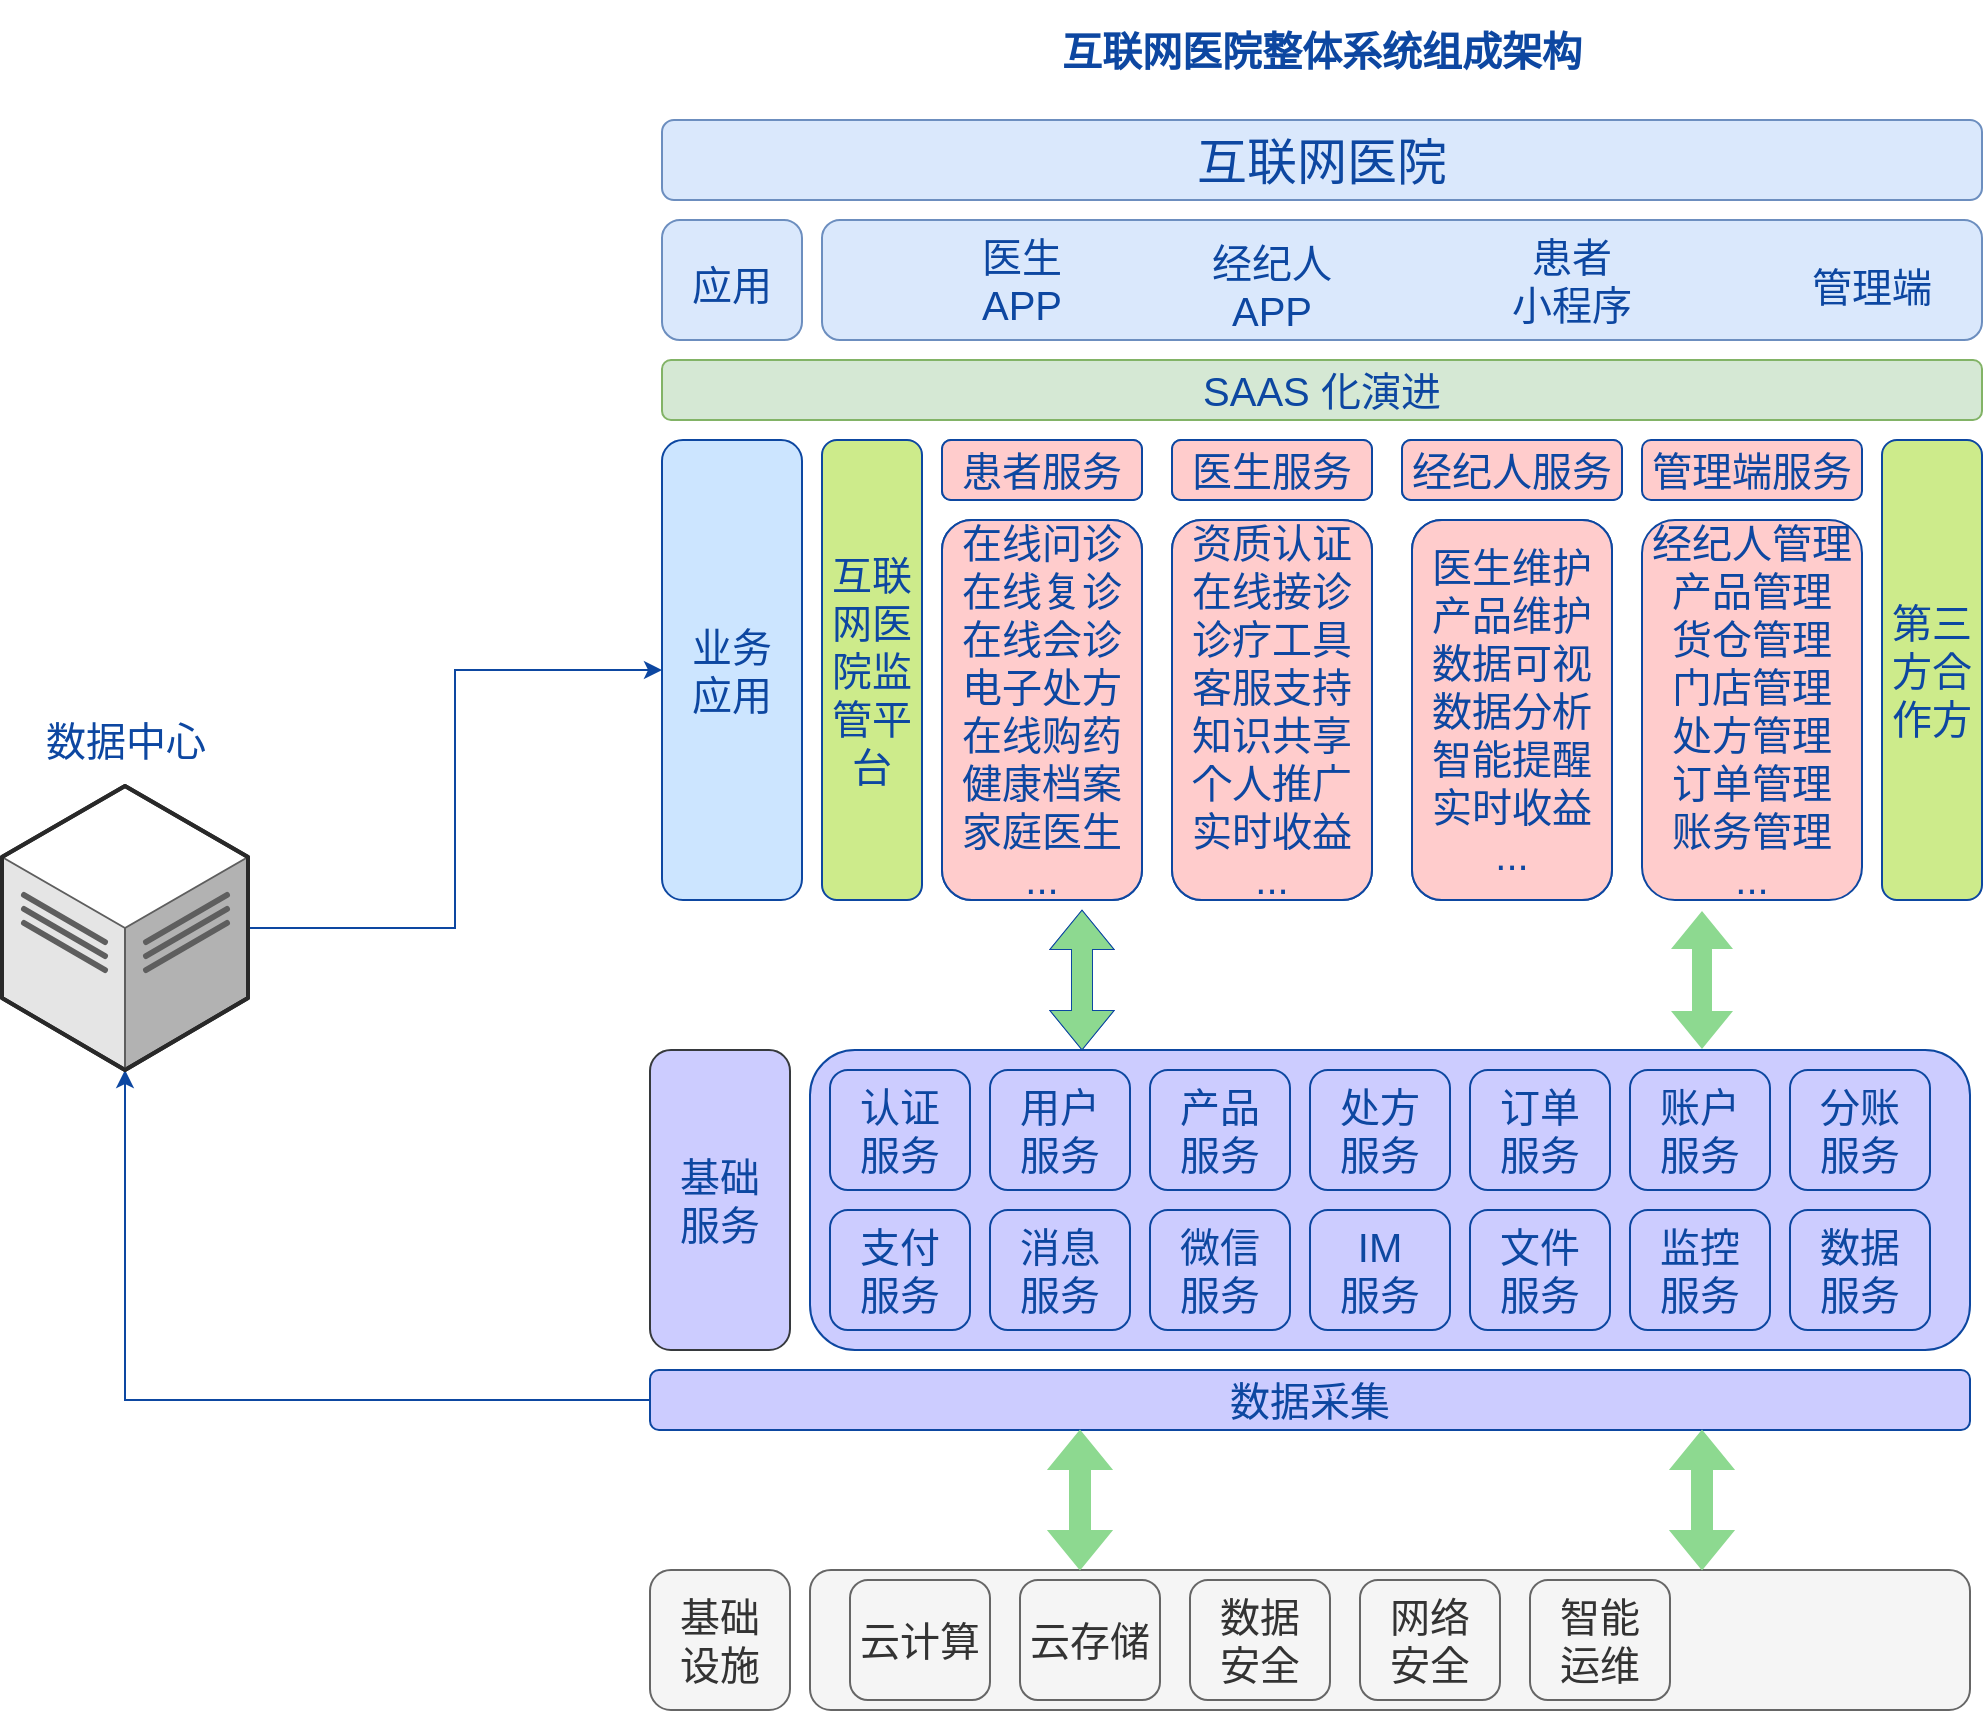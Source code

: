 <mxfile version="20.1.3" type="github">
  <diagram id="KP49BWcJ2xEg14fMhSnt" name="第 1 页">
    <mxGraphModel dx="1835" dy="762" grid="1" gridSize="10" guides="1" tooltips="1" connect="1" arrows="1" fold="1" page="1" pageScale="1" pageWidth="413" pageHeight="291" math="0" shadow="0">
      <root>
        <mxCell id="0" />
        <mxCell id="1" parent="0" />
        <mxCell id="OpCwgLtP3gKo1lzQ5iub-48" value="" style="rounded=1;whiteSpace=wrap;html=1;fontSize=20;fontColor=#333333;strokeColor=#666666;fillColor=#f5f5f5;" vertex="1" parent="1">
          <mxGeometry x="84" y="885" width="580" height="70" as="geometry" />
        </mxCell>
        <mxCell id="OpCwgLtP3gKo1lzQ5iub-1" value="&lt;font color=&quot;#0d47a1&quot; style=&quot;font-size: 25px;&quot;&gt;互联网医院&lt;/font&gt;" style="rounded=1;whiteSpace=wrap;html=1;strokeColor=#6c8ebf;fillColor=#dae8fc;" vertex="1" parent="1">
          <mxGeometry x="10" y="160" width="660" height="40" as="geometry" />
        </mxCell>
        <mxCell id="OpCwgLtP3gKo1lzQ5iub-2" value="&lt;span style=&quot;font-size: 20px;&quot;&gt;应用&lt;/span&gt;" style="rounded=1;whiteSpace=wrap;html=1;fontSize=25;strokeColor=#6c8ebf;fillColor=#dae8fc;fontColor=#0D47A1;" vertex="1" parent="1">
          <mxGeometry x="10" y="210" width="70" height="60" as="geometry" />
        </mxCell>
        <mxCell id="OpCwgLtP3gKo1lzQ5iub-3" value="" style="rounded=1;whiteSpace=wrap;html=1;fontSize=20;strokeColor=#6c8ebf;fillColor=#dae8fc;" vertex="1" parent="1">
          <mxGeometry x="90" y="210" width="580" height="60" as="geometry" />
        </mxCell>
        <mxCell id="OpCwgLtP3gKo1lzQ5iub-10" value="" style="shape=image;html=1;verticalAlign=top;verticalLabelPosition=bottom;labelBackgroundColor=#ffffff;imageAspect=0;aspect=fixed;image=https://cdn2.iconfinder.com/data/icons/mobile-and-internet-business/505/sms-128.png;fontSize=20;fontColor=#0D47A1;strokeColor=#0D47A1;" vertex="1" parent="1">
          <mxGeometry x="120" y="215" width="50" height="50" as="geometry" />
        </mxCell>
        <mxCell id="OpCwgLtP3gKo1lzQ5iub-11" value="医生APP" style="text;html=1;strokeColor=none;fillColor=none;align=center;verticalAlign=middle;whiteSpace=wrap;rounded=0;fontSize=20;fontColor=#0D47A1;" vertex="1" parent="1">
          <mxGeometry x="160" y="225" width="60" height="30" as="geometry" />
        </mxCell>
        <mxCell id="OpCwgLtP3gKo1lzQ5iub-12" value="" style="shape=image;html=1;verticalAlign=top;verticalLabelPosition=bottom;labelBackgroundColor=#ffffff;imageAspect=0;aspect=fixed;image=https://cdn2.iconfinder.com/data/icons/mobile-and-internet-business/505/sms-128.png;fontSize=20;fontColor=#0D47A1;strokeColor=#0D47A1;" vertex="1" parent="1">
          <mxGeometry x="240" y="215" width="50" height="50" as="geometry" />
        </mxCell>
        <mxCell id="OpCwgLtP3gKo1lzQ5iub-13" value="经纪人APP" style="text;html=1;strokeColor=none;fillColor=none;align=center;verticalAlign=middle;whiteSpace=wrap;rounded=0;fontSize=20;fontColor=#0D47A1;" vertex="1" parent="1">
          <mxGeometry x="280" y="225" width="70" height="35" as="geometry" />
        </mxCell>
        <mxCell id="OpCwgLtP3gKo1lzQ5iub-14" value="" style="shape=image;html=1;verticalAlign=top;verticalLabelPosition=bottom;labelBackgroundColor=#ffffff;imageAspect=0;aspect=fixed;image=https://cdn4.iconfinder.com/data/icons/socialcones/508/WeChat-128.png;fontSize=20;fontColor=#0D47A1;strokeColor=#0D47A1;" vertex="1" parent="1">
          <mxGeometry x="380" y="222.5" width="40" height="40" as="geometry" />
        </mxCell>
        <mxCell id="OpCwgLtP3gKo1lzQ5iub-15" value="患者&lt;br&gt;小程序" style="text;html=1;strokeColor=none;fillColor=none;align=center;verticalAlign=middle;whiteSpace=wrap;rounded=0;fontSize=20;fontColor=#0D47A1;" vertex="1" parent="1">
          <mxGeometry x="430" y="222.5" width="70" height="35" as="geometry" />
        </mxCell>
        <mxCell id="OpCwgLtP3gKo1lzQ5iub-16" value="" style="shape=image;html=1;verticalAlign=top;verticalLabelPosition=bottom;labelBackgroundColor=#ffffff;imageAspect=0;aspect=fixed;image=https://cdn3.iconfinder.com/data/icons/colorstroked/FireFox.png;fontSize=20;fontColor=#0D47A1;strokeColor=#0D47A1;" vertex="1" parent="1">
          <mxGeometry x="530" y="217.5" width="50" height="50" as="geometry" />
        </mxCell>
        <mxCell id="OpCwgLtP3gKo1lzQ5iub-17" value="管理端" style="text;html=1;strokeColor=none;fillColor=none;align=center;verticalAlign=middle;whiteSpace=wrap;rounded=0;fontSize=20;fontColor=#0D47A1;" vertex="1" parent="1">
          <mxGeometry x="580" y="225" width="70" height="35" as="geometry" />
        </mxCell>
        <mxCell id="OpCwgLtP3gKo1lzQ5iub-19" value="业务&lt;br&gt;应用" style="rounded=1;whiteSpace=wrap;html=1;fontSize=20;strokeColor=#0D47A1;fillColor=#cce5ff;fontColor=#0D47A1;" vertex="1" parent="1">
          <mxGeometry x="10" y="320" width="70" height="230" as="geometry" />
        </mxCell>
        <mxCell id="OpCwgLtP3gKo1lzQ5iub-20" value="患者服务" style="rounded=1;whiteSpace=wrap;html=1;fontSize=20;fontColor=#0D47A1;strokeColor=#0D47A1;" vertex="1" parent="1">
          <mxGeometry x="150" y="320" width="100" height="30" as="geometry" />
        </mxCell>
        <mxCell id="OpCwgLtP3gKo1lzQ5iub-21" value="在线问诊&lt;br&gt;在线复诊&lt;br&gt;在线会诊&lt;br&gt;电子处方&lt;br&gt;在线购药&lt;br&gt;健康档案家庭医生&lt;br&gt;..." style="rounded=1;whiteSpace=wrap;html=1;fontSize=20;fontColor=#0D47A1;strokeColor=#0D47A1;" vertex="1" parent="1">
          <mxGeometry x="150" y="360" width="100" height="190" as="geometry" />
        </mxCell>
        <mxCell id="OpCwgLtP3gKo1lzQ5iub-22" value="医生服务" style="rounded=1;whiteSpace=wrap;html=1;fontSize=20;fontColor=#0D47A1;strokeColor=#0D47A1;" vertex="1" parent="1">
          <mxGeometry x="265" y="320" width="100" height="30" as="geometry" />
        </mxCell>
        <mxCell id="OpCwgLtP3gKo1lzQ5iub-23" value="资质认证&lt;br&gt;在线接诊&lt;br&gt;诊疗工具&lt;br&gt;客服支持&lt;br&gt;知识共享&lt;br&gt;个人推广&lt;br&gt;实时收益&lt;br&gt;..." style="rounded=1;whiteSpace=wrap;html=1;fontSize=20;fontColor=#0D47A1;strokeColor=#0D47A1;" vertex="1" parent="1">
          <mxGeometry x="265" y="360" width="100" height="190" as="geometry" />
        </mxCell>
        <mxCell id="OpCwgLtP3gKo1lzQ5iub-24" value="经纪人服务" style="rounded=1;whiteSpace=wrap;html=1;fontSize=20;fontColor=#0D47A1;strokeColor=#0D47A1;" vertex="1" parent="1">
          <mxGeometry x="380" y="320" width="110" height="30" as="geometry" />
        </mxCell>
        <mxCell id="OpCwgLtP3gKo1lzQ5iub-25" value="医生维护&lt;br&gt;产品维护&lt;br&gt;数据可视&lt;br&gt;数据分析&lt;br&gt;智能提醒&lt;br&gt;实时收益&lt;br&gt;..." style="rounded=1;whiteSpace=wrap;html=1;fontSize=20;fontColor=#0D47A1;strokeColor=#0D47A1;" vertex="1" parent="1">
          <mxGeometry x="385" y="360" width="100" height="190" as="geometry" />
        </mxCell>
        <mxCell id="OpCwgLtP3gKo1lzQ5iub-26" value="管理端服务" style="rounded=1;whiteSpace=wrap;html=1;fontSize=20;strokeColor=#0D47A1;fillColor=#ffcccc;fontColor=#0D47A1;" vertex="1" parent="1">
          <mxGeometry x="500" y="320" width="110" height="30" as="geometry" />
        </mxCell>
        <mxCell id="OpCwgLtP3gKo1lzQ5iub-27" value="经纪人管理&lt;br&gt;产品管理&lt;br&gt;货仓管理&lt;br&gt;门店管理&lt;br&gt;处方管理&lt;br&gt;订单管理&lt;br&gt;账务管理&lt;br&gt;..." style="rounded=1;whiteSpace=wrap;html=1;fontSize=20;strokeColor=#0D47A1;fillColor=#ffcccc;fontColor=#0D47A1;" vertex="1" parent="1">
          <mxGeometry x="500" y="360" width="110" height="190" as="geometry" />
        </mxCell>
        <mxCell id="OpCwgLtP3gKo1lzQ5iub-28" value="互联网医院监管平台" style="rounded=1;whiteSpace=wrap;html=1;fontSize=20;strokeColor=#0D47A1;fillColor=#cdeb8b;fontColor=#0D47A1;" vertex="1" parent="1">
          <mxGeometry x="90" y="320" width="50" height="230" as="geometry" />
        </mxCell>
        <mxCell id="OpCwgLtP3gKo1lzQ5iub-29" value="第三方合作方" style="rounded=1;whiteSpace=wrap;html=1;fontSize=20;strokeColor=#0D47A1;fillColor=#cdeb8b;fontColor=#0D47A1;" vertex="1" parent="1">
          <mxGeometry x="620" y="320" width="50" height="230" as="geometry" />
        </mxCell>
        <mxCell id="OpCwgLtP3gKo1lzQ5iub-30" value="&lt;font color=&quot;#0d47a1&quot;&gt;基础&lt;br&gt;服务&lt;/font&gt;" style="rounded=1;whiteSpace=wrap;html=1;fontSize=20;strokeColor=#36393d;fillColor=#CCCCFF;" vertex="1" parent="1">
          <mxGeometry x="4" y="625" width="70" height="150" as="geometry" />
        </mxCell>
        <mxCell id="OpCwgLtP3gKo1lzQ5iub-31" value="" style="rounded=1;whiteSpace=wrap;html=1;fontSize=20;fontColor=#0D47A1;strokeColor=#0D47A1;fillColor=#CCCCFF;" vertex="1" parent="1">
          <mxGeometry x="84" y="625" width="580" height="150" as="geometry" />
        </mxCell>
        <mxCell id="OpCwgLtP3gKo1lzQ5iub-32" value="认证&lt;br&gt;服务" style="rounded=1;whiteSpace=wrap;html=1;fontSize=20;fontColor=#0D47A1;strokeColor=#0D47A1;fillColor=#CCCCFF;" vertex="1" parent="1">
          <mxGeometry x="94" y="635" width="70" height="60" as="geometry" />
        </mxCell>
        <mxCell id="OpCwgLtP3gKo1lzQ5iub-33" value="用户&lt;br&gt;服务" style="rounded=1;whiteSpace=wrap;html=1;fontSize=20;fontColor=#0D47A1;strokeColor=#0D47A1;fillColor=#CCCCFF;" vertex="1" parent="1">
          <mxGeometry x="174" y="635" width="70" height="60" as="geometry" />
        </mxCell>
        <mxCell id="OpCwgLtP3gKo1lzQ5iub-34" value="产品&lt;br&gt;服务" style="rounded=1;whiteSpace=wrap;html=1;fontSize=20;fontColor=#0D47A1;strokeColor=#0D47A1;fillColor=#CCCCFF;" vertex="1" parent="1">
          <mxGeometry x="254" y="635" width="70" height="60" as="geometry" />
        </mxCell>
        <mxCell id="OpCwgLtP3gKo1lzQ5iub-35" value="处方&lt;br&gt;服务" style="rounded=1;whiteSpace=wrap;html=1;fontSize=20;fontColor=#0D47A1;strokeColor=#0D47A1;fillColor=#CCCCFF;" vertex="1" parent="1">
          <mxGeometry x="334" y="635" width="70" height="60" as="geometry" />
        </mxCell>
        <mxCell id="OpCwgLtP3gKo1lzQ5iub-36" value="订单&lt;br&gt;服务" style="rounded=1;whiteSpace=wrap;html=1;fontSize=20;fontColor=#0D47A1;strokeColor=#0D47A1;fillColor=#CCCCFF;" vertex="1" parent="1">
          <mxGeometry x="414" y="635" width="70" height="60" as="geometry" />
        </mxCell>
        <mxCell id="OpCwgLtP3gKo1lzQ5iub-37" value="账户&lt;br&gt;服务" style="rounded=1;whiteSpace=wrap;html=1;fontSize=20;fontColor=#0D47A1;strokeColor=#0D47A1;fillColor=#CCCCFF;" vertex="1" parent="1">
          <mxGeometry x="494" y="635" width="70" height="60" as="geometry" />
        </mxCell>
        <mxCell id="OpCwgLtP3gKo1lzQ5iub-38" value="分账&lt;br&gt;服务" style="rounded=1;whiteSpace=wrap;html=1;fontSize=20;fontColor=#0D47A1;strokeColor=#0D47A1;fillColor=#CCCCFF;" vertex="1" parent="1">
          <mxGeometry x="574" y="635" width="70" height="60" as="geometry" />
        </mxCell>
        <mxCell id="OpCwgLtP3gKo1lzQ5iub-40" value="支付&lt;br&gt;服务" style="rounded=1;whiteSpace=wrap;html=1;fontSize=20;fontColor=#0D47A1;strokeColor=#0D47A1;fillColor=#CCCCFF;" vertex="1" parent="1">
          <mxGeometry x="94" y="705" width="70" height="60" as="geometry" />
        </mxCell>
        <mxCell id="OpCwgLtP3gKo1lzQ5iub-41" value="消息&lt;br&gt;服务" style="rounded=1;whiteSpace=wrap;html=1;fontSize=20;fontColor=#0D47A1;strokeColor=#0D47A1;fillColor=#CCCCFF;" vertex="1" parent="1">
          <mxGeometry x="174" y="705" width="70" height="60" as="geometry" />
        </mxCell>
        <mxCell id="OpCwgLtP3gKo1lzQ5iub-42" value="微信&lt;br&gt;服务" style="rounded=1;whiteSpace=wrap;html=1;fontSize=20;fontColor=#0D47A1;strokeColor=#0D47A1;fillColor=#CCCCFF;" vertex="1" parent="1">
          <mxGeometry x="254" y="705" width="70" height="60" as="geometry" />
        </mxCell>
        <mxCell id="OpCwgLtP3gKo1lzQ5iub-43" value="IM&lt;br&gt;服务" style="rounded=1;whiteSpace=wrap;html=1;fontSize=20;fontColor=#0D47A1;strokeColor=#0D47A1;fillColor=#CCCCFF;" vertex="1" parent="1">
          <mxGeometry x="334" y="705" width="70" height="60" as="geometry" />
        </mxCell>
        <mxCell id="OpCwgLtP3gKo1lzQ5iub-44" value="文件&lt;br&gt;服务" style="rounded=1;whiteSpace=wrap;html=1;fontSize=20;fontColor=#0D47A1;strokeColor=#0D47A1;fillColor=#CCCCFF;" vertex="1" parent="1">
          <mxGeometry x="414" y="705" width="70" height="60" as="geometry" />
        </mxCell>
        <mxCell id="OpCwgLtP3gKo1lzQ5iub-45" value="监控&lt;br&gt;服务" style="rounded=1;whiteSpace=wrap;html=1;fontSize=20;fontColor=#0D47A1;strokeColor=#0D47A1;fillColor=#CCCCFF;" vertex="1" parent="1">
          <mxGeometry x="494" y="705" width="70" height="60" as="geometry" />
        </mxCell>
        <mxCell id="OpCwgLtP3gKo1lzQ5iub-46" value="SAAS 化演进" style="rounded=1;whiteSpace=wrap;html=1;fontSize=20;strokeColor=#82b366;fillColor=#d5e8d4;fontColor=#0D47A1;" vertex="1" parent="1">
          <mxGeometry x="10" y="280" width="660" height="30" as="geometry" />
        </mxCell>
        <mxCell id="OpCwgLtP3gKo1lzQ5iub-47" value="基础&lt;br&gt;设施" style="rounded=1;whiteSpace=wrap;html=1;fontSize=20;fontColor=#333333;strokeColor=#666666;fillColor=#f5f5f5;" vertex="1" parent="1">
          <mxGeometry x="4" y="885" width="70" height="70" as="geometry" />
        </mxCell>
        <mxCell id="OpCwgLtP3gKo1lzQ5iub-49" value="云计算" style="rounded=1;whiteSpace=wrap;html=1;fontSize=20;fontColor=#333333;strokeColor=#666666;fillColor=#f5f5f5;" vertex="1" parent="1">
          <mxGeometry x="104" y="890" width="70" height="60" as="geometry" />
        </mxCell>
        <mxCell id="OpCwgLtP3gKo1lzQ5iub-51" value="云存储" style="rounded=1;whiteSpace=wrap;html=1;fontSize=20;fontColor=#333333;strokeColor=#666666;fillColor=#f5f5f5;" vertex="1" parent="1">
          <mxGeometry x="189" y="890" width="70" height="60" as="geometry" />
        </mxCell>
        <mxCell id="OpCwgLtP3gKo1lzQ5iub-52" value="数据&lt;br&gt;安全" style="rounded=1;whiteSpace=wrap;html=1;fontSize=20;fontColor=#333333;strokeColor=#666666;fillColor=#f5f5f5;" vertex="1" parent="1">
          <mxGeometry x="274" y="890" width="70" height="60" as="geometry" />
        </mxCell>
        <mxCell id="OpCwgLtP3gKo1lzQ5iub-54" value="网络&lt;br&gt;安全" style="rounded=1;whiteSpace=wrap;html=1;fontSize=20;fontColor=#333333;strokeColor=#666666;fillColor=#f5f5f5;" vertex="1" parent="1">
          <mxGeometry x="359" y="890" width="70" height="60" as="geometry" />
        </mxCell>
        <mxCell id="OpCwgLtP3gKo1lzQ5iub-55" value="数据&lt;br&gt;服务" style="rounded=1;whiteSpace=wrap;html=1;fontSize=20;fontColor=#0D47A1;strokeColor=#0D47A1;fillColor=#CCCCFF;" vertex="1" parent="1">
          <mxGeometry x="574" y="705" width="70" height="60" as="geometry" />
        </mxCell>
        <mxCell id="OpCwgLtP3gKo1lzQ5iub-56" value="智能&lt;br&gt;运维" style="rounded=1;whiteSpace=wrap;html=1;fontSize=20;fontColor=#333333;strokeColor=#666666;fillColor=#f5f5f5;" vertex="1" parent="1">
          <mxGeometry x="444" y="890" width="70" height="60" as="geometry" />
        </mxCell>
        <mxCell id="OpCwgLtP3gKo1lzQ5iub-91" style="edgeStyle=orthogonalEdgeStyle;rounded=0;orthogonalLoop=1;jettySize=auto;html=1;fontSize=20;fontColor=#0D47A1;strokeColor=#0D47A1;" edge="1" parent="1" source="OpCwgLtP3gKo1lzQ5iub-63" target="OpCwgLtP3gKo1lzQ5iub-89">
          <mxGeometry relative="1" as="geometry" />
        </mxCell>
        <mxCell id="OpCwgLtP3gKo1lzQ5iub-63" value="数据采集" style="rounded=1;whiteSpace=wrap;html=1;fontSize=20;fontColor=#0D47A1;strokeColor=#0D47A1;fillColor=#CCCCFF;" vertex="1" parent="1">
          <mxGeometry x="4" y="785" width="660" height="30" as="geometry" />
        </mxCell>
        <mxCell id="OpCwgLtP3gKo1lzQ5iub-70" value="" style="shape=flexArrow;endArrow=classic;startArrow=classic;html=1;rounded=0;fontSize=19;strokeColor=#8DD990;fillColor=#8DD990;" edge="1" parent="1">
          <mxGeometry width="100" height="100" relative="1" as="geometry">
            <mxPoint x="219" y="885" as="sourcePoint" />
            <mxPoint x="219" y="815" as="targetPoint" />
          </mxGeometry>
        </mxCell>
        <mxCell id="OpCwgLtP3gKo1lzQ5iub-71" value="" style="shape=flexArrow;endArrow=classic;startArrow=classic;html=1;rounded=0;fontSize=19;strokeColor=#8DD990;fillColor=#8DD990;" edge="1" parent="1">
          <mxGeometry width="100" height="100" relative="1" as="geometry">
            <mxPoint x="530" y="885" as="sourcePoint" />
            <mxPoint x="530" y="815" as="targetPoint" />
          </mxGeometry>
        </mxCell>
        <mxCell id="OpCwgLtP3gKo1lzQ5iub-72" value="" style="shape=flexArrow;endArrow=classic;startArrow=classic;html=1;rounded=0;fontSize=19;strokeColor=#0D47A1;fillColor=#8DD990;fontColor=#0D47A1;" edge="1" parent="1">
          <mxGeometry width="100" height="100" relative="1" as="geometry">
            <mxPoint x="220" y="625" as="sourcePoint" />
            <mxPoint x="220" y="555" as="targetPoint" />
          </mxGeometry>
        </mxCell>
        <mxCell id="OpCwgLtP3gKo1lzQ5iub-73" value="" style="shape=flexArrow;endArrow=classic;startArrow=classic;html=1;rounded=0;fontSize=19;strokeColor=none;fillColor=#8DD990;fontColor=#0D47A1;" edge="1" parent="1">
          <mxGeometry width="100" height="100" relative="1" as="geometry">
            <mxPoint x="530" y="625" as="sourcePoint" />
            <mxPoint x="530" y="555" as="targetPoint" />
          </mxGeometry>
        </mxCell>
        <mxCell id="OpCwgLtP3gKo1lzQ5iub-87" value="数据中心" style="text;html=1;strokeColor=none;fillColor=none;align=center;verticalAlign=middle;whiteSpace=wrap;rounded=0;fontSize=20;fontColor=#0D47A1;" vertex="1" parent="1">
          <mxGeometry x="-305.25" y="450" width="93.5" height="40" as="geometry" />
        </mxCell>
        <mxCell id="OpCwgLtP3gKo1lzQ5iub-92" style="edgeStyle=orthogonalEdgeStyle;rounded=0;orthogonalLoop=1;jettySize=auto;html=1;entryX=0;entryY=0.5;entryDx=0;entryDy=0;fontSize=20;fontColor=#0D47A1;strokeColor=#0D47A1;" edge="1" parent="1" source="OpCwgLtP3gKo1lzQ5iub-89" target="OpCwgLtP3gKo1lzQ5iub-19">
          <mxGeometry relative="1" as="geometry" />
        </mxCell>
        <mxCell id="OpCwgLtP3gKo1lzQ5iub-89" value="" style="verticalLabelPosition=bottom;html=1;verticalAlign=top;strokeWidth=1;align=center;outlineConnect=0;dashed=0;outlineConnect=0;shape=mxgraph.aws3d.dataCenter;strokeColor=#5E5E5E;aspect=fixed;fontSize=20;fontColor=#0D47A1;" vertex="1" parent="1">
          <mxGeometry x="-320" y="493" width="123" height="142" as="geometry" />
        </mxCell>
        <mxCell id="OpCwgLtP3gKo1lzQ5iub-94" value="&lt;b&gt;互联网医院整体系统组成架构&lt;/b&gt;" style="text;html=1;strokeColor=none;fillColor=none;align=center;verticalAlign=middle;whiteSpace=wrap;rounded=0;fontSize=20;fontColor=#0D47A1;" vertex="1" parent="1">
          <mxGeometry x="150" y="100" width="380" height="50" as="geometry" />
        </mxCell>
        <mxCell id="OpCwgLtP3gKo1lzQ5iub-95" value="患者服务" style="rounded=1;whiteSpace=wrap;html=1;fontSize=20;strokeColor=#0D47A1;fillColor=#ffcccc;fontColor=#0D47A1;" vertex="1" parent="1">
          <mxGeometry x="150" y="320" width="100" height="30" as="geometry" />
        </mxCell>
        <mxCell id="OpCwgLtP3gKo1lzQ5iub-96" value="在线问诊&lt;br&gt;在线复诊&lt;br&gt;在线会诊&lt;br&gt;电子处方&lt;br&gt;在线购药&lt;br&gt;健康档案家庭医生&lt;br&gt;..." style="rounded=1;whiteSpace=wrap;html=1;fontSize=20;strokeColor=#0D47A1;fillColor=#ffcccc;fontColor=#0D47A1;" vertex="1" parent="1">
          <mxGeometry x="150" y="360" width="100" height="190" as="geometry" />
        </mxCell>
        <mxCell id="OpCwgLtP3gKo1lzQ5iub-97" value="医生服务" style="rounded=1;whiteSpace=wrap;html=1;fontSize=20;strokeColor=#0D47A1;fillColor=#ffcccc;fontColor=#0D47A1;" vertex="1" parent="1">
          <mxGeometry x="265" y="320" width="100" height="30" as="geometry" />
        </mxCell>
        <mxCell id="OpCwgLtP3gKo1lzQ5iub-98" value="资质认证&lt;br&gt;在线接诊&lt;br&gt;诊疗工具&lt;br&gt;客服支持&lt;br&gt;知识共享&lt;br&gt;个人推广&lt;br&gt;实时收益&lt;br&gt;..." style="rounded=1;whiteSpace=wrap;html=1;fontSize=20;strokeColor=#0D47A1;fillColor=#ffcccc;fontColor=#0D47A1;" vertex="1" parent="1">
          <mxGeometry x="265" y="360" width="100" height="190" as="geometry" />
        </mxCell>
        <mxCell id="OpCwgLtP3gKo1lzQ5iub-99" value="经纪人服务" style="rounded=1;whiteSpace=wrap;html=1;fontSize=20;strokeColor=#0D47A1;fillColor=#ffcccc;fontColor=#0D47A1;" vertex="1" parent="1">
          <mxGeometry x="380" y="320" width="110" height="30" as="geometry" />
        </mxCell>
        <mxCell id="OpCwgLtP3gKo1lzQ5iub-100" value="医生维护&lt;br&gt;产品维护&lt;br&gt;数据可视&lt;br&gt;数据分析&lt;br&gt;智能提醒&lt;br&gt;实时收益&lt;br&gt;..." style="rounded=1;whiteSpace=wrap;html=1;fontSize=20;strokeColor=#0D47A1;fillColor=#ffcccc;fontColor=#0D47A1;" vertex="1" parent="1">
          <mxGeometry x="385" y="360" width="100" height="190" as="geometry" />
        </mxCell>
        <mxCell id="OpCwgLtP3gKo1lzQ5iub-101" value="" style="shape=flexArrow;endArrow=classic;startArrow=classic;html=1;rounded=0;fontSize=19;strokeColor=#0D47A1;fillColor=#8DD990;fontColor=#0D47A1;" edge="1" parent="1">
          <mxGeometry width="100" height="100" relative="1" as="geometry">
            <mxPoint x="220" y="625" as="sourcePoint" />
            <mxPoint x="220" y="555" as="targetPoint" />
          </mxGeometry>
        </mxCell>
        <mxCell id="OpCwgLtP3gKo1lzQ5iub-102" value="" style="shape=flexArrow;endArrow=classic;startArrow=classic;html=1;rounded=0;fontSize=19;strokeColor=none;fillColor=#8DD990;fontColor=#0D47A1;gradientColor=none;" edge="1" parent="1">
          <mxGeometry width="100" height="100" relative="1" as="geometry">
            <mxPoint x="220" y="625" as="sourcePoint" />
            <mxPoint x="220" y="555" as="targetPoint" />
          </mxGeometry>
        </mxCell>
      </root>
    </mxGraphModel>
  </diagram>
</mxfile>
